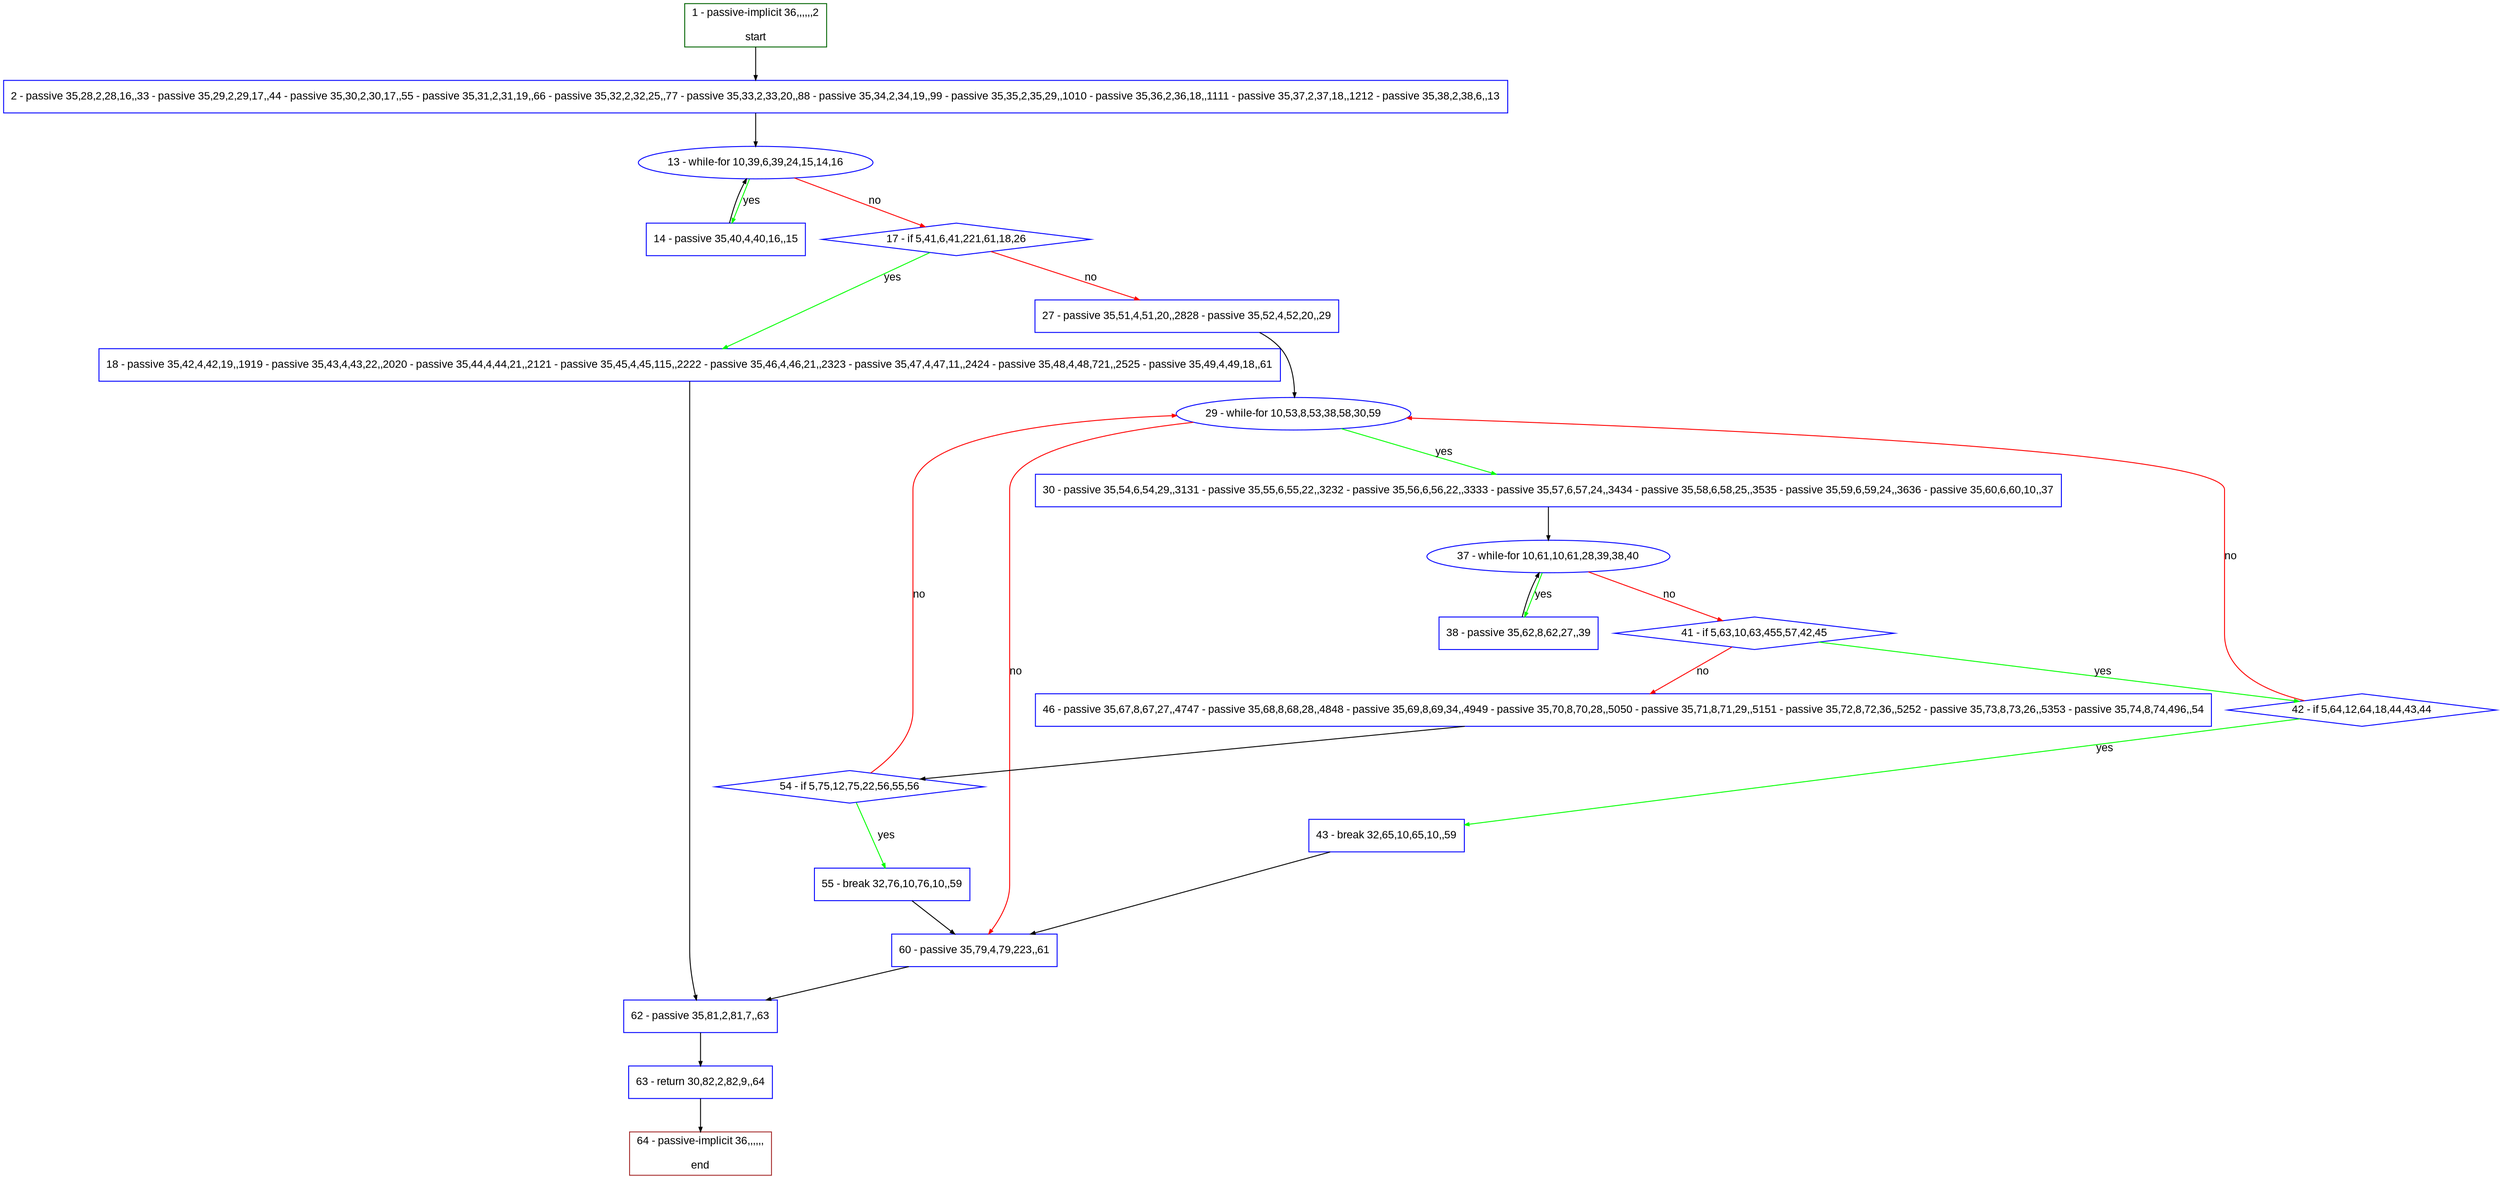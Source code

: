 digraph "" {
  graph [pack="true", label="", fontsize="12", packmode="clust", fontname="Arial", fillcolor="#FFFFCC", bgcolor="white", style="rounded,filled", compound="true"];
  node [node_initialized="no", label="", color="grey", fontsize="12", fillcolor="white", fontname="Arial", style="filled", shape="rectangle", compound="true", fixedsize="false"];
  edge [fontcolor="black", arrowhead="normal", arrowtail="none", arrowsize="0.5", ltail="", label="", color="black", fontsize="12", lhead="", fontname="Arial", dir="forward", compound="true"];
  __N1 [label="2 - passive 35,28,2,28,16,,33 - passive 35,29,2,29,17,,44 - passive 35,30,2,30,17,,55 - passive 35,31,2,31,19,,66 - passive 35,32,2,32,25,,77 - passive 35,33,2,33,20,,88 - passive 35,34,2,34,19,,99 - passive 35,35,2,35,29,,1010 - passive 35,36,2,36,18,,1111 - passive 35,37,2,37,18,,1212 - passive 35,38,2,38,6,,13", color="#0000ff", fillcolor="#ffffff", style="filled", shape="box"];
  __N2 [label="1 - passive-implicit 36,,,,,,2\n\nstart", color="#006400", fillcolor="#ffffff", style="filled", shape="box"];
  __N3 [label="13 - while-for 10,39,6,39,24,15,14,16", color="#0000ff", fillcolor="#ffffff", style="filled", shape="oval"];
  __N4 [label="14 - passive 35,40,4,40,16,,15", color="#0000ff", fillcolor="#ffffff", style="filled", shape="box"];
  __N5 [label="17 - if 5,41,6,41,221,61,18,26", color="#0000ff", fillcolor="#ffffff", style="filled", shape="diamond"];
  __N6 [label="18 - passive 35,42,4,42,19,,1919 - passive 35,43,4,43,22,,2020 - passive 35,44,4,44,21,,2121 - passive 35,45,4,45,115,,2222 - passive 35,46,4,46,21,,2323 - passive 35,47,4,47,11,,2424 - passive 35,48,4,48,721,,2525 - passive 35,49,4,49,18,,61", color="#0000ff", fillcolor="#ffffff", style="filled", shape="box"];
  __N7 [label="27 - passive 35,51,4,51,20,,2828 - passive 35,52,4,52,20,,29", color="#0000ff", fillcolor="#ffffff", style="filled", shape="box"];
  __N8 [label="62 - passive 35,81,2,81,7,,63", color="#0000ff", fillcolor="#ffffff", style="filled", shape="box"];
  __N9 [label="29 - while-for 10,53,8,53,38,58,30,59", color="#0000ff", fillcolor="#ffffff", style="filled", shape="oval"];
  __N10 [label="30 - passive 35,54,6,54,29,,3131 - passive 35,55,6,55,22,,3232 - passive 35,56,6,56,22,,3333 - passive 35,57,6,57,24,,3434 - passive 35,58,6,58,25,,3535 - passive 35,59,6,59,24,,3636 - passive 35,60,6,60,10,,37", color="#0000ff", fillcolor="#ffffff", style="filled", shape="box"];
  __N11 [label="60 - passive 35,79,4,79,223,,61", color="#0000ff", fillcolor="#ffffff", style="filled", shape="box"];
  __N12 [label="37 - while-for 10,61,10,61,28,39,38,40", color="#0000ff", fillcolor="#ffffff", style="filled", shape="oval"];
  __N13 [label="38 - passive 35,62,8,62,27,,39", color="#0000ff", fillcolor="#ffffff", style="filled", shape="box"];
  __N14 [label="41 - if 5,63,10,63,455,57,42,45", color="#0000ff", fillcolor="#ffffff", style="filled", shape="diamond"];
  __N15 [label="42 - if 5,64,12,64,18,44,43,44", color="#0000ff", fillcolor="#ffffff", style="filled", shape="diamond"];
  __N16 [label="46 - passive 35,67,8,67,27,,4747 - passive 35,68,8,68,28,,4848 - passive 35,69,8,69,34,,4949 - passive 35,70,8,70,28,,5050 - passive 35,71,8,71,29,,5151 - passive 35,72,8,72,36,,5252 - passive 35,73,8,73,26,,5353 - passive 35,74,8,74,496,,54", color="#0000ff", fillcolor="#ffffff", style="filled", shape="box"];
  __N17 [label="43 - break 32,65,10,65,10,,59", color="#0000ff", fillcolor="#ffffff", style="filled", shape="box"];
  __N18 [label="54 - if 5,75,12,75,22,56,55,56", color="#0000ff", fillcolor="#ffffff", style="filled", shape="diamond"];
  __N19 [label="55 - break 32,76,10,76,10,,59", color="#0000ff", fillcolor="#ffffff", style="filled", shape="box"];
  __N20 [label="63 - return 30,82,2,82,9,,64", color="#0000ff", fillcolor="#ffffff", style="filled", shape="box"];
  __N21 [label="64 - passive-implicit 36,,,,,,\n\nend", color="#a52a2a", fillcolor="#ffffff", style="filled", shape="box"];
  __N2 -> __N1 [arrowhead="normal", arrowtail="none", color="#000000", label="", dir="forward"];
  __N1 -> __N3 [arrowhead="normal", arrowtail="none", color="#000000", label="", dir="forward"];
  __N3 -> __N4 [arrowhead="normal", arrowtail="none", color="#00ff00", label="yes", dir="forward"];
  __N4 -> __N3 [arrowhead="normal", arrowtail="none", color="#000000", label="", dir="forward"];
  __N3 -> __N5 [arrowhead="normal", arrowtail="none", color="#ff0000", label="no", dir="forward"];
  __N5 -> __N6 [arrowhead="normal", arrowtail="none", color="#00ff00", label="yes", dir="forward"];
  __N5 -> __N7 [arrowhead="normal", arrowtail="none", color="#ff0000", label="no", dir="forward"];
  __N6 -> __N8 [arrowhead="normal", arrowtail="none", color="#000000", label="", dir="forward"];
  __N7 -> __N9 [arrowhead="normal", arrowtail="none", color="#000000", label="", dir="forward"];
  __N9 -> __N10 [arrowhead="normal", arrowtail="none", color="#00ff00", label="yes", dir="forward"];
  __N9 -> __N11 [arrowhead="normal", arrowtail="none", color="#ff0000", label="no", dir="forward"];
  __N10 -> __N12 [arrowhead="normal", arrowtail="none", color="#000000", label="", dir="forward"];
  __N12 -> __N13 [arrowhead="normal", arrowtail="none", color="#00ff00", label="yes", dir="forward"];
  __N13 -> __N12 [arrowhead="normal", arrowtail="none", color="#000000", label="", dir="forward"];
  __N12 -> __N14 [arrowhead="normal", arrowtail="none", color="#ff0000", label="no", dir="forward"];
  __N14 -> __N15 [arrowhead="normal", arrowtail="none", color="#00ff00", label="yes", dir="forward"];
  __N14 -> __N16 [arrowhead="normal", arrowtail="none", color="#ff0000", label="no", dir="forward"];
  __N15 -> __N9 [arrowhead="normal", arrowtail="none", color="#ff0000", label="no", dir="forward"];
  __N15 -> __N17 [arrowhead="normal", arrowtail="none", color="#00ff00", label="yes", dir="forward"];
  __N17 -> __N11 [arrowhead="normal", arrowtail="none", color="#000000", label="", dir="forward"];
  __N16 -> __N18 [arrowhead="normal", arrowtail="none", color="#000000", label="", dir="forward"];
  __N18 -> __N9 [arrowhead="normal", arrowtail="none", color="#ff0000", label="no", dir="forward"];
  __N18 -> __N19 [arrowhead="normal", arrowtail="none", color="#00ff00", label="yes", dir="forward"];
  __N19 -> __N11 [arrowhead="normal", arrowtail="none", color="#000000", label="", dir="forward"];
  __N11 -> __N8 [arrowhead="normal", arrowtail="none", color="#000000", label="", dir="forward"];
  __N8 -> __N20 [arrowhead="normal", arrowtail="none", color="#000000", label="", dir="forward"];
  __N20 -> __N21 [arrowhead="normal", arrowtail="none", color="#000000", label="", dir="forward"];
}
